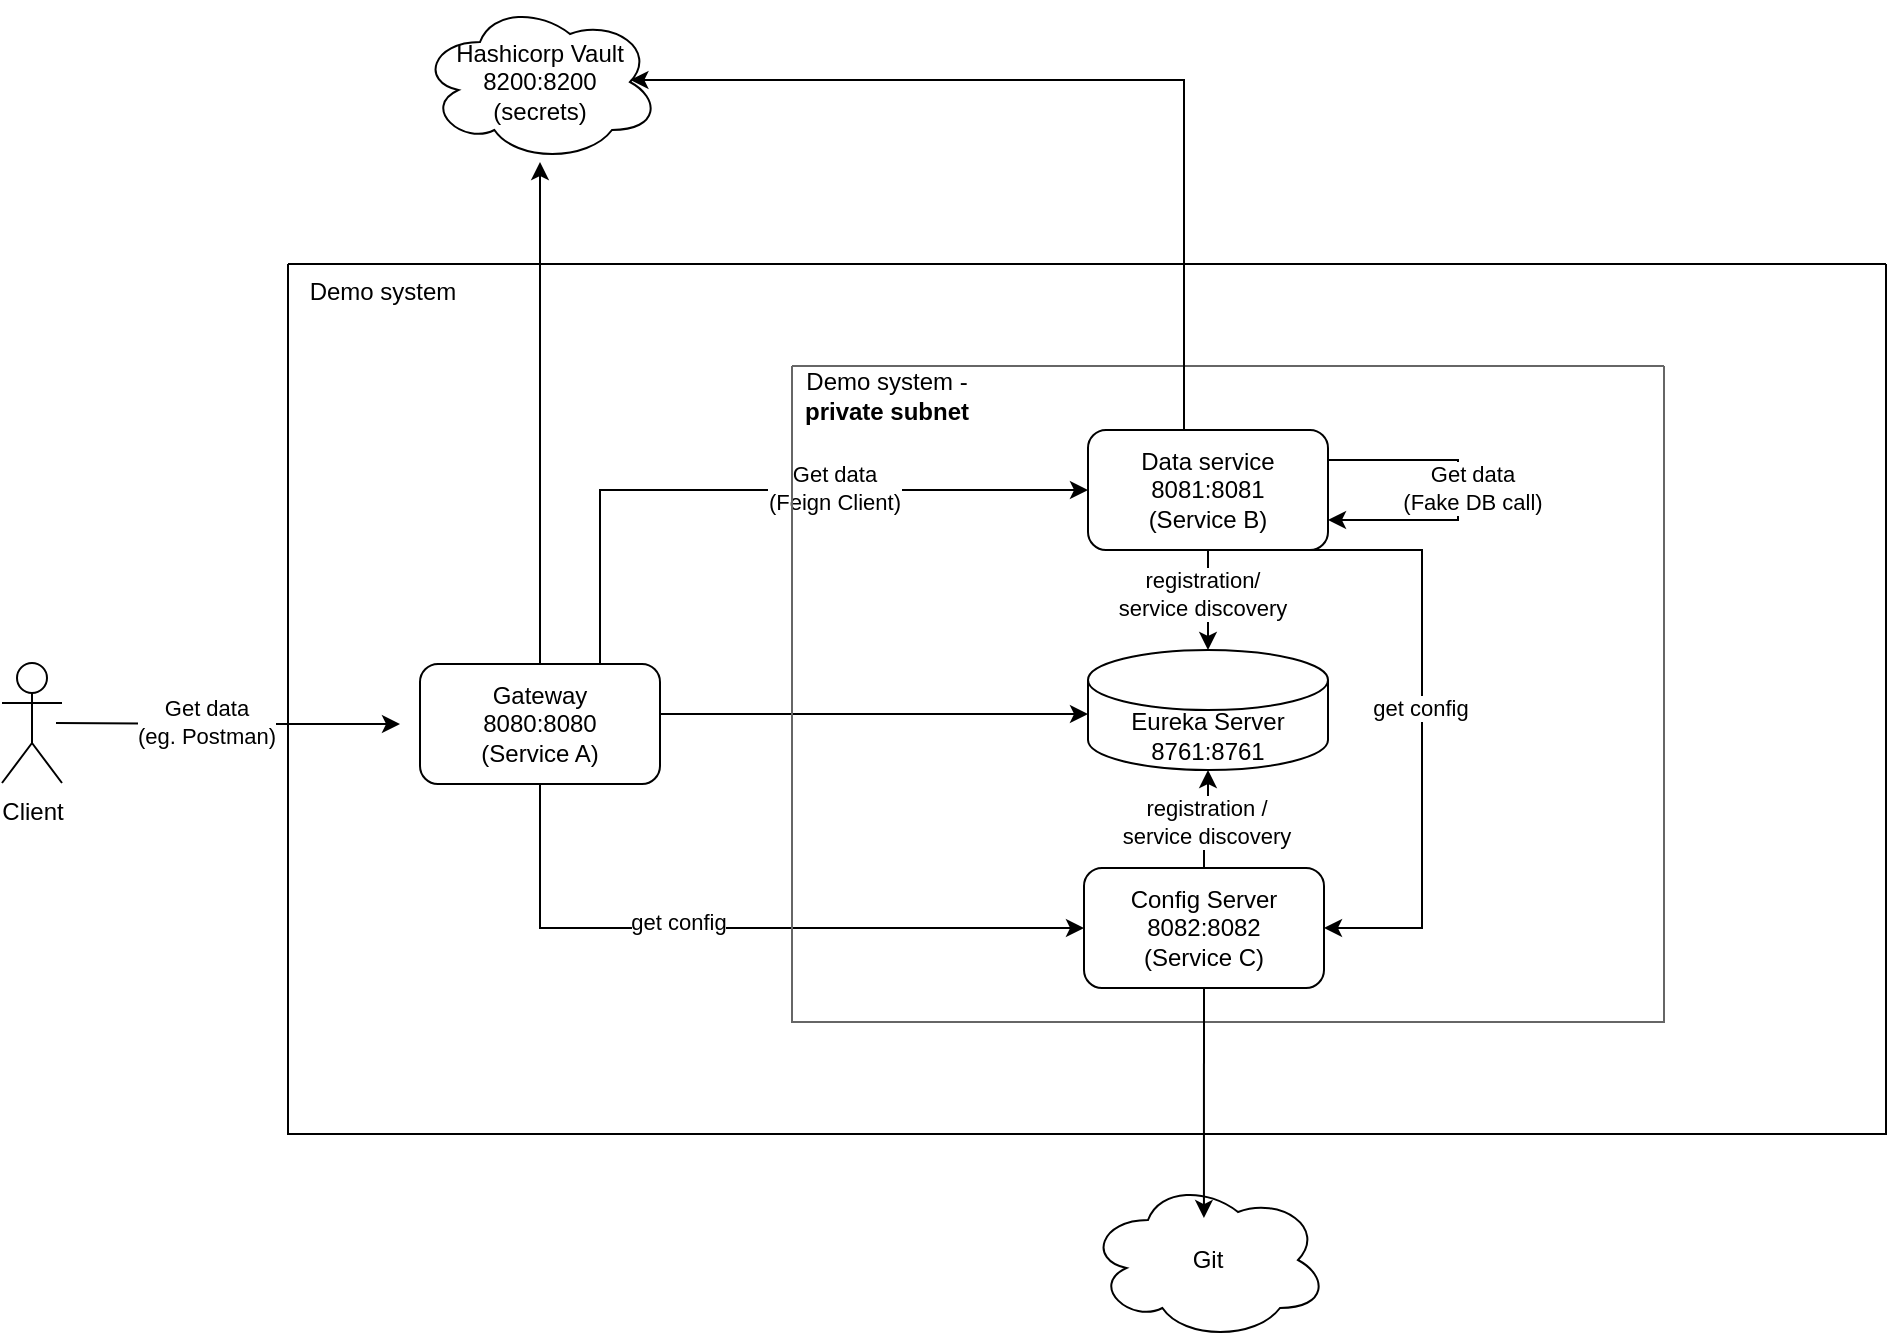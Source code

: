 <mxfile version="24.4.9" type="device">
  <diagram name="Page-1" id="Rz0VasR907ACBIWzh3pV">
    <mxGraphModel dx="1962" dy="1237" grid="0" gridSize="10" guides="1" tooltips="1" connect="1" arrows="1" fold="1" page="0" pageScale="1" pageWidth="827" pageHeight="1169" math="0" shadow="0">
      <root>
        <mxCell id="0" />
        <mxCell id="1" parent="0" />
        <mxCell id="oxJ-DCz2lSxvDTbb2seA-36" style="edgeStyle=orthogonalEdgeStyle;rounded=0;orthogonalLoop=1;jettySize=auto;html=1;exitX=1;exitY=0.5;exitDx=0;exitDy=0;" parent="1" source="oxJ-DCz2lSxvDTbb2seA-1" target="oxJ-DCz2lSxvDTbb2seA-3" edge="1">
          <mxGeometry relative="1" as="geometry">
            <Array as="points">
              <mxPoint x="103" y="316" />
            </Array>
          </mxGeometry>
        </mxCell>
        <mxCell id="oxJ-DCz2lSxvDTbb2seA-38" style="edgeStyle=orthogonalEdgeStyle;rounded=0;orthogonalLoop=1;jettySize=auto;html=1;exitX=0.75;exitY=0;exitDx=0;exitDy=0;entryX=0;entryY=0.5;entryDx=0;entryDy=0;" parent="1" source="oxJ-DCz2lSxvDTbb2seA-1" target="oxJ-DCz2lSxvDTbb2seA-2" edge="1">
          <mxGeometry relative="1" as="geometry" />
        </mxCell>
        <mxCell id="oxJ-DCz2lSxvDTbb2seA-40" value="Get data&lt;div&gt;(Feign Client)&lt;/div&gt;" style="edgeLabel;html=1;align=center;verticalAlign=middle;resizable=0;points=[];" parent="oxJ-DCz2lSxvDTbb2seA-38" vertex="1" connectable="0">
          <mxGeometry x="0.251" y="-1" relative="1" as="geometry">
            <mxPoint x="-3" y="-2" as="offset" />
          </mxGeometry>
        </mxCell>
        <mxCell id="5tKEhjPv9yw8vXSJhnxB-1" style="edgeStyle=orthogonalEdgeStyle;rounded=0;orthogonalLoop=1;jettySize=auto;html=1;exitX=0.5;exitY=1;exitDx=0;exitDy=0;entryX=0;entryY=0.5;entryDx=0;entryDy=0;" edge="1" parent="1" source="oxJ-DCz2lSxvDTbb2seA-1" target="oxJ-DCz2lSxvDTbb2seA-4">
          <mxGeometry relative="1" as="geometry" />
        </mxCell>
        <mxCell id="5tKEhjPv9yw8vXSJhnxB-4" value="get config" style="edgeLabel;html=1;align=center;verticalAlign=middle;resizable=0;points=[];" vertex="1" connectable="0" parent="5tKEhjPv9yw8vXSJhnxB-1">
          <mxGeometry x="-0.183" y="3" relative="1" as="geometry">
            <mxPoint as="offset" />
          </mxGeometry>
        </mxCell>
        <mxCell id="oxJ-DCz2lSxvDTbb2seA-1" value="Gateway&lt;div&gt;8080:8080&lt;br&gt;&lt;div&gt;(Service A)&lt;/div&gt;&lt;/div&gt;" style="rounded=1;whiteSpace=wrap;html=1;" parent="1" vertex="1">
          <mxGeometry x="-17" y="291" width="120" height="60" as="geometry" />
        </mxCell>
        <mxCell id="oxJ-DCz2lSxvDTbb2seA-5" value="" style="swimlane;startSize=0;fillColor=#666666;fontColor=#333333;strokeColor=#666666;" parent="1" vertex="1">
          <mxGeometry x="169" y="142" width="436" height="328" as="geometry" />
        </mxCell>
        <mxCell id="oxJ-DCz2lSxvDTbb2seA-13" style="edgeStyle=orthogonalEdgeStyle;rounded=0;orthogonalLoop=1;jettySize=auto;html=1;exitX=0.5;exitY=0.5;exitDx=0;exitDy=0;exitPerimeter=0;" parent="1" edge="1">
          <mxGeometry relative="1" as="geometry">
            <mxPoint x="-199" y="320.5" as="sourcePoint" />
            <mxPoint x="-27" y="321" as="targetPoint" />
          </mxGeometry>
        </mxCell>
        <mxCell id="oxJ-DCz2lSxvDTbb2seA-39" value="Get data&lt;div&gt;(eg. Postman)&lt;/div&gt;" style="edgeLabel;html=1;align=center;verticalAlign=middle;resizable=0;points=[];" parent="oxJ-DCz2lSxvDTbb2seA-13" vertex="1" connectable="0">
          <mxGeometry x="-0.131" y="1" relative="1" as="geometry">
            <mxPoint as="offset" />
          </mxGeometry>
        </mxCell>
        <mxCell id="oxJ-DCz2lSxvDTbb2seA-6" value="Client" style="shape=umlActor;verticalLabelPosition=bottom;verticalAlign=top;html=1;outlineConnect=0;" parent="1" vertex="1">
          <mxGeometry x="-226" y="290.5" width="30" height="60" as="geometry" />
        </mxCell>
        <mxCell id="oxJ-DCz2lSxvDTbb2seA-10" value="" style="swimlane;startSize=0;" parent="1" vertex="1">
          <mxGeometry x="-83" y="91" width="799" height="435" as="geometry" />
        </mxCell>
        <mxCell id="oxJ-DCz2lSxvDTbb2seA-11" value="Demo system" style="text;html=1;align=center;verticalAlign=middle;whiteSpace=wrap;rounded=0;" parent="oxJ-DCz2lSxvDTbb2seA-10" vertex="1">
          <mxGeometry y="-1" width="95" height="30" as="geometry" />
        </mxCell>
        <mxCell id="oxJ-DCz2lSxvDTbb2seA-12" value="Demo system - &lt;b&gt;private subnet&lt;/b&gt;" style="text;html=1;align=center;verticalAlign=middle;whiteSpace=wrap;rounded=0;" parent="oxJ-DCz2lSxvDTbb2seA-10" vertex="1">
          <mxGeometry x="252" y="51" width="95" height="30" as="geometry" />
        </mxCell>
        <mxCell id="oxJ-DCz2lSxvDTbb2seA-34" style="edgeStyle=orthogonalEdgeStyle;rounded=0;orthogonalLoop=1;jettySize=auto;html=1;exitX=0.5;exitY=0;exitDx=0;exitDy=0;" parent="oxJ-DCz2lSxvDTbb2seA-10" source="oxJ-DCz2lSxvDTbb2seA-4" target="oxJ-DCz2lSxvDTbb2seA-3" edge="1">
          <mxGeometry relative="1" as="geometry" />
        </mxCell>
        <mxCell id="oxJ-DCz2lSxvDTbb2seA-35" value="registration /&lt;div&gt;service discovery&lt;/div&gt;" style="edgeLabel;html=1;align=center;verticalAlign=middle;resizable=0;points=[];" parent="oxJ-DCz2lSxvDTbb2seA-34" vertex="1" connectable="0">
          <mxGeometry x="0.133" y="1" relative="1" as="geometry">
            <mxPoint y="4" as="offset" />
          </mxGeometry>
        </mxCell>
        <mxCell id="oxJ-DCz2lSxvDTbb2seA-4" value="Config Server&lt;div&gt;8082:8082&lt;br&gt;&lt;div&gt;(Service C)&lt;/div&gt;&lt;/div&gt;" style="rounded=1;whiteSpace=wrap;html=1;" parent="oxJ-DCz2lSxvDTbb2seA-10" vertex="1">
          <mxGeometry x="398" y="302" width="120" height="60" as="geometry" />
        </mxCell>
        <mxCell id="oxJ-DCz2lSxvDTbb2seA-3" value="Eureka Server&lt;div&gt;8761:8761&lt;br&gt;&lt;/div&gt;" style="rounded=1;whiteSpace=wrap;html=1;shape=cylinder3;boundedLbl=1;backgroundOutline=1;size=15;" parent="oxJ-DCz2lSxvDTbb2seA-10" vertex="1">
          <mxGeometry x="400" y="193" width="120" height="60" as="geometry" />
        </mxCell>
        <mxCell id="oxJ-DCz2lSxvDTbb2seA-32" style="edgeStyle=orthogonalEdgeStyle;rounded=0;orthogonalLoop=1;jettySize=auto;html=1;exitX=0.5;exitY=1;exitDx=0;exitDy=0;entryX=0.5;entryY=0;entryDx=0;entryDy=0;" parent="oxJ-DCz2lSxvDTbb2seA-10" source="oxJ-DCz2lSxvDTbb2seA-2" target="oxJ-DCz2lSxvDTbb2seA-3" edge="1">
          <mxGeometry relative="1" as="geometry" />
        </mxCell>
        <mxCell id="oxJ-DCz2lSxvDTbb2seA-33" value="registration/&lt;div&gt;service discovery&lt;/div&gt;" style="edgeLabel;html=1;align=center;verticalAlign=middle;resizable=0;points=[];" parent="oxJ-DCz2lSxvDTbb2seA-32" vertex="1" connectable="0">
          <mxGeometry x="-0.122" y="-3" relative="1" as="geometry">
            <mxPoint as="offset" />
          </mxGeometry>
        </mxCell>
        <mxCell id="5tKEhjPv9yw8vXSJhnxB-2" style="edgeStyle=orthogonalEdgeStyle;rounded=0;orthogonalLoop=1;jettySize=auto;html=1;exitX=0.75;exitY=1;exitDx=0;exitDy=0;entryX=1;entryY=0.5;entryDx=0;entryDy=0;" edge="1" parent="oxJ-DCz2lSxvDTbb2seA-10" source="oxJ-DCz2lSxvDTbb2seA-2" target="oxJ-DCz2lSxvDTbb2seA-4">
          <mxGeometry relative="1" as="geometry">
            <Array as="points">
              <mxPoint x="567" y="143" />
              <mxPoint x="567" y="332" />
            </Array>
          </mxGeometry>
        </mxCell>
        <mxCell id="5tKEhjPv9yw8vXSJhnxB-3" value="get config" style="edgeLabel;html=1;align=center;verticalAlign=middle;resizable=0;points=[];" vertex="1" connectable="0" parent="5tKEhjPv9yw8vXSJhnxB-2">
          <mxGeometry x="-0.009" y="-1" relative="1" as="geometry">
            <mxPoint as="offset" />
          </mxGeometry>
        </mxCell>
        <mxCell id="oxJ-DCz2lSxvDTbb2seA-2" value="&lt;div&gt;Data service&lt;/div&gt;&lt;div&gt;8081:8081&lt;/div&gt;&lt;div&gt;(Service B)&lt;/div&gt;" style="rounded=1;whiteSpace=wrap;html=1;" parent="oxJ-DCz2lSxvDTbb2seA-10" vertex="1">
          <mxGeometry x="400" y="83" width="120" height="60" as="geometry" />
        </mxCell>
        <mxCell id="oxJ-DCz2lSxvDTbb2seA-41" style="edgeStyle=orthogonalEdgeStyle;rounded=0;orthogonalLoop=1;jettySize=auto;html=1;exitX=1;exitY=0.25;exitDx=0;exitDy=0;entryX=1;entryY=0.75;entryDx=0;entryDy=0;" parent="oxJ-DCz2lSxvDTbb2seA-10" source="oxJ-DCz2lSxvDTbb2seA-2" target="oxJ-DCz2lSxvDTbb2seA-2" edge="1">
          <mxGeometry relative="1" as="geometry">
            <Array as="points">
              <mxPoint x="585" y="98" />
              <mxPoint x="585" y="128" />
            </Array>
          </mxGeometry>
        </mxCell>
        <mxCell id="oxJ-DCz2lSxvDTbb2seA-42" value="Get data&lt;div&gt;(Fake DB call)&lt;/div&gt;" style="edgeLabel;html=1;align=center;verticalAlign=middle;resizable=0;points=[];" parent="oxJ-DCz2lSxvDTbb2seA-41" vertex="1" connectable="0">
          <mxGeometry x="-0.013" relative="1" as="geometry">
            <mxPoint x="7" as="offset" />
          </mxGeometry>
        </mxCell>
        <mxCell id="oxJ-DCz2lSxvDTbb2seA-15" value="Hashicorp Vault&lt;div&gt;8200:8200&lt;br&gt;&lt;div&gt;(secrets)&lt;/div&gt;&lt;/div&gt;" style="ellipse;shape=cloud;whiteSpace=wrap;html=1;" parent="1" vertex="1">
          <mxGeometry x="-17" y="-40" width="120" height="80" as="geometry" />
        </mxCell>
        <mxCell id="oxJ-DCz2lSxvDTbb2seA-16" value="Git" style="ellipse;shape=cloud;whiteSpace=wrap;html=1;" parent="1" vertex="1">
          <mxGeometry x="317" y="549" width="120" height="80" as="geometry" />
        </mxCell>
        <mxCell id="oxJ-DCz2lSxvDTbb2seA-17" style="edgeStyle=orthogonalEdgeStyle;rounded=0;orthogonalLoop=1;jettySize=auto;html=1;exitX=0.5;exitY=0;exitDx=0;exitDy=0;" parent="1" source="oxJ-DCz2lSxvDTbb2seA-1" target="oxJ-DCz2lSxvDTbb2seA-15" edge="1">
          <mxGeometry relative="1" as="geometry">
            <Array as="points" />
          </mxGeometry>
        </mxCell>
        <mxCell id="oxJ-DCz2lSxvDTbb2seA-18" style="edgeStyle=orthogonalEdgeStyle;rounded=0;orthogonalLoop=1;jettySize=auto;html=1;entryX=0.96;entryY=0.7;entryDx=0;entryDy=0;entryPerimeter=0;" parent="1" source="oxJ-DCz2lSxvDTbb2seA-2" edge="1">
          <mxGeometry relative="1" as="geometry">
            <mxPoint x="88.2" y="-1" as="targetPoint" />
            <Array as="points">
              <mxPoint x="365" y="-1" />
            </Array>
          </mxGeometry>
        </mxCell>
        <mxCell id="oxJ-DCz2lSxvDTbb2seA-29" style="edgeStyle=orthogonalEdgeStyle;rounded=0;orthogonalLoop=1;jettySize=auto;html=1;exitX=0.5;exitY=1;exitDx=0;exitDy=0;entryX=0.483;entryY=0.238;entryDx=0;entryDy=0;entryPerimeter=0;" parent="1" source="oxJ-DCz2lSxvDTbb2seA-4" target="oxJ-DCz2lSxvDTbb2seA-16" edge="1">
          <mxGeometry relative="1" as="geometry" />
        </mxCell>
      </root>
    </mxGraphModel>
  </diagram>
</mxfile>
